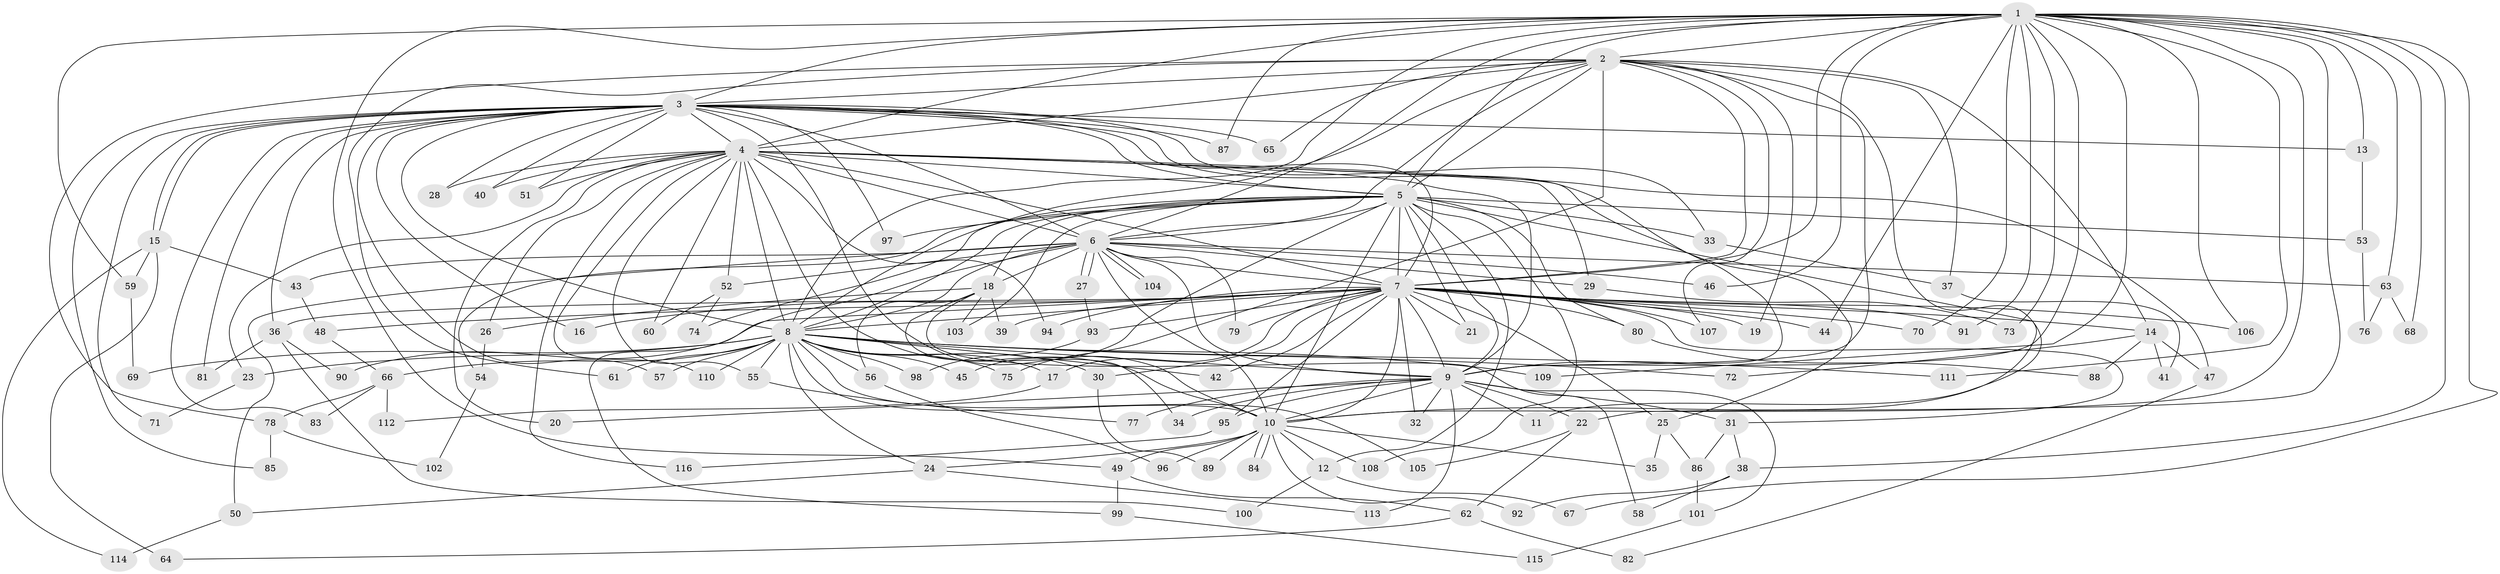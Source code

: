 // coarse degree distribution, {2: 0.34285714285714286, 18: 0.014285714285714285, 19: 0.02857142857142857, 4: 0.18571428571428572, 3: 0.22857142857142856, 5: 0.04285714285714286, 21: 0.014285714285714285, 24: 0.02857142857142857, 17: 0.02857142857142857, 6: 0.014285714285714285, 7: 0.014285714285714285, 1: 0.02857142857142857, 15: 0.014285714285714285, 26: 0.014285714285714285}
// Generated by graph-tools (version 1.1) at 2025/36/03/04/25 23:36:27]
// undirected, 116 vertices, 257 edges
graph export_dot {
  node [color=gray90,style=filled];
  1;
  2;
  3;
  4;
  5;
  6;
  7;
  8;
  9;
  10;
  11;
  12;
  13;
  14;
  15;
  16;
  17;
  18;
  19;
  20;
  21;
  22;
  23;
  24;
  25;
  26;
  27;
  28;
  29;
  30;
  31;
  32;
  33;
  34;
  35;
  36;
  37;
  38;
  39;
  40;
  41;
  42;
  43;
  44;
  45;
  46;
  47;
  48;
  49;
  50;
  51;
  52;
  53;
  54;
  55;
  56;
  57;
  58;
  59;
  60;
  61;
  62;
  63;
  64;
  65;
  66;
  67;
  68;
  69;
  70;
  71;
  72;
  73;
  74;
  75;
  76;
  77;
  78;
  79;
  80;
  81;
  82;
  83;
  84;
  85;
  86;
  87;
  88;
  89;
  90;
  91;
  92;
  93;
  94;
  95;
  96;
  97;
  98;
  99;
  100;
  101;
  102;
  103;
  104;
  105;
  106;
  107;
  108;
  109;
  110;
  111;
  112;
  113;
  114;
  115;
  116;
  1 -- 2;
  1 -- 3;
  1 -- 4;
  1 -- 5;
  1 -- 6;
  1 -- 7;
  1 -- 8;
  1 -- 9;
  1 -- 10;
  1 -- 13;
  1 -- 22;
  1 -- 38;
  1 -- 44;
  1 -- 46;
  1 -- 49;
  1 -- 59;
  1 -- 63;
  1 -- 67;
  1 -- 68;
  1 -- 70;
  1 -- 73;
  1 -- 87;
  1 -- 91;
  1 -- 106;
  1 -- 109;
  1 -- 111;
  2 -- 3;
  2 -- 4;
  2 -- 5;
  2 -- 6;
  2 -- 7;
  2 -- 8;
  2 -- 9;
  2 -- 10;
  2 -- 14;
  2 -- 19;
  2 -- 37;
  2 -- 61;
  2 -- 65;
  2 -- 75;
  2 -- 78;
  2 -- 107;
  3 -- 4;
  3 -- 5;
  3 -- 6;
  3 -- 7;
  3 -- 8;
  3 -- 9;
  3 -- 10;
  3 -- 13;
  3 -- 15;
  3 -- 15;
  3 -- 16;
  3 -- 28;
  3 -- 33;
  3 -- 36;
  3 -- 40;
  3 -- 51;
  3 -- 57;
  3 -- 65;
  3 -- 71;
  3 -- 81;
  3 -- 83;
  3 -- 85;
  3 -- 87;
  3 -- 97;
  4 -- 5;
  4 -- 6;
  4 -- 7;
  4 -- 8;
  4 -- 9;
  4 -- 10;
  4 -- 20;
  4 -- 23;
  4 -- 25;
  4 -- 26;
  4 -- 28;
  4 -- 29;
  4 -- 40;
  4 -- 47;
  4 -- 51;
  4 -- 52;
  4 -- 55;
  4 -- 60;
  4 -- 94;
  4 -- 110;
  4 -- 116;
  5 -- 6;
  5 -- 7;
  5 -- 8;
  5 -- 9;
  5 -- 10;
  5 -- 11;
  5 -- 12;
  5 -- 18;
  5 -- 21;
  5 -- 33;
  5 -- 45;
  5 -- 53;
  5 -- 54;
  5 -- 74;
  5 -- 80;
  5 -- 97;
  5 -- 103;
  5 -- 108;
  6 -- 7;
  6 -- 8;
  6 -- 9;
  6 -- 10;
  6 -- 18;
  6 -- 27;
  6 -- 27;
  6 -- 29;
  6 -- 43;
  6 -- 46;
  6 -- 50;
  6 -- 52;
  6 -- 63;
  6 -- 79;
  6 -- 99;
  6 -- 104;
  6 -- 104;
  7 -- 8;
  7 -- 9;
  7 -- 10;
  7 -- 14;
  7 -- 16;
  7 -- 17;
  7 -- 19;
  7 -- 21;
  7 -- 25;
  7 -- 30;
  7 -- 31;
  7 -- 32;
  7 -- 36;
  7 -- 39;
  7 -- 42;
  7 -- 44;
  7 -- 48;
  7 -- 70;
  7 -- 79;
  7 -- 80;
  7 -- 90;
  7 -- 91;
  7 -- 93;
  7 -- 94;
  7 -- 95;
  7 -- 106;
  7 -- 107;
  8 -- 9;
  8 -- 10;
  8 -- 17;
  8 -- 23;
  8 -- 24;
  8 -- 30;
  8 -- 42;
  8 -- 45;
  8 -- 55;
  8 -- 56;
  8 -- 57;
  8 -- 61;
  8 -- 66;
  8 -- 69;
  8 -- 72;
  8 -- 75;
  8 -- 98;
  8 -- 105;
  8 -- 109;
  8 -- 110;
  8 -- 111;
  9 -- 10;
  9 -- 11;
  9 -- 20;
  9 -- 22;
  9 -- 31;
  9 -- 32;
  9 -- 34;
  9 -- 77;
  9 -- 95;
  9 -- 101;
  9 -- 113;
  10 -- 12;
  10 -- 24;
  10 -- 35;
  10 -- 49;
  10 -- 84;
  10 -- 84;
  10 -- 89;
  10 -- 92;
  10 -- 96;
  10 -- 108;
  12 -- 67;
  12 -- 100;
  13 -- 53;
  14 -- 41;
  14 -- 47;
  14 -- 72;
  14 -- 88;
  15 -- 43;
  15 -- 59;
  15 -- 64;
  15 -- 114;
  17 -- 112;
  18 -- 26;
  18 -- 34;
  18 -- 39;
  18 -- 56;
  18 -- 58;
  18 -- 103;
  22 -- 62;
  22 -- 105;
  23 -- 71;
  24 -- 50;
  24 -- 113;
  25 -- 35;
  25 -- 86;
  26 -- 54;
  27 -- 93;
  29 -- 73;
  30 -- 89;
  31 -- 38;
  31 -- 86;
  33 -- 37;
  36 -- 81;
  36 -- 90;
  36 -- 100;
  37 -- 41;
  38 -- 58;
  38 -- 92;
  43 -- 48;
  47 -- 82;
  48 -- 66;
  49 -- 62;
  49 -- 99;
  50 -- 114;
  52 -- 60;
  52 -- 74;
  53 -- 76;
  54 -- 102;
  55 -- 77;
  56 -- 96;
  59 -- 69;
  62 -- 64;
  62 -- 82;
  63 -- 68;
  63 -- 76;
  66 -- 78;
  66 -- 83;
  66 -- 112;
  78 -- 85;
  78 -- 102;
  80 -- 88;
  86 -- 101;
  93 -- 98;
  95 -- 116;
  99 -- 115;
  101 -- 115;
}
